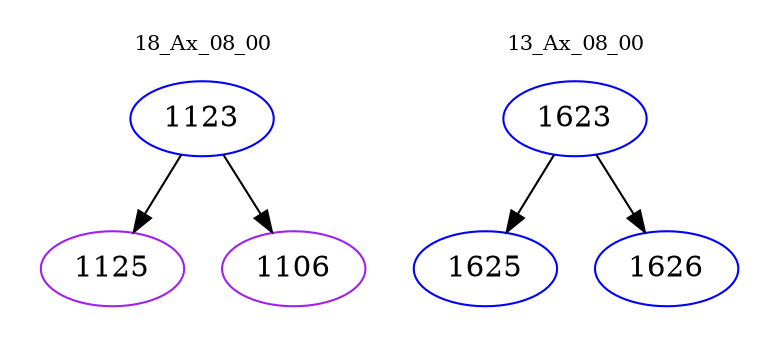 digraph{
subgraph cluster_0 {
color = white
label = "18_Ax_08_00";
fontsize=10;
T0_1123 [label="1123", color="blue"]
T0_1123 -> T0_1125 [color="black"]
T0_1125 [label="1125", color="purple"]
T0_1123 -> T0_1106 [color="black"]
T0_1106 [label="1106", color="purple"]
}
subgraph cluster_1 {
color = white
label = "13_Ax_08_00";
fontsize=10;
T1_1623 [label="1623", color="blue"]
T1_1623 -> T1_1625 [color="black"]
T1_1625 [label="1625", color="blue"]
T1_1623 -> T1_1626 [color="black"]
T1_1626 [label="1626", color="blue"]
}
}
